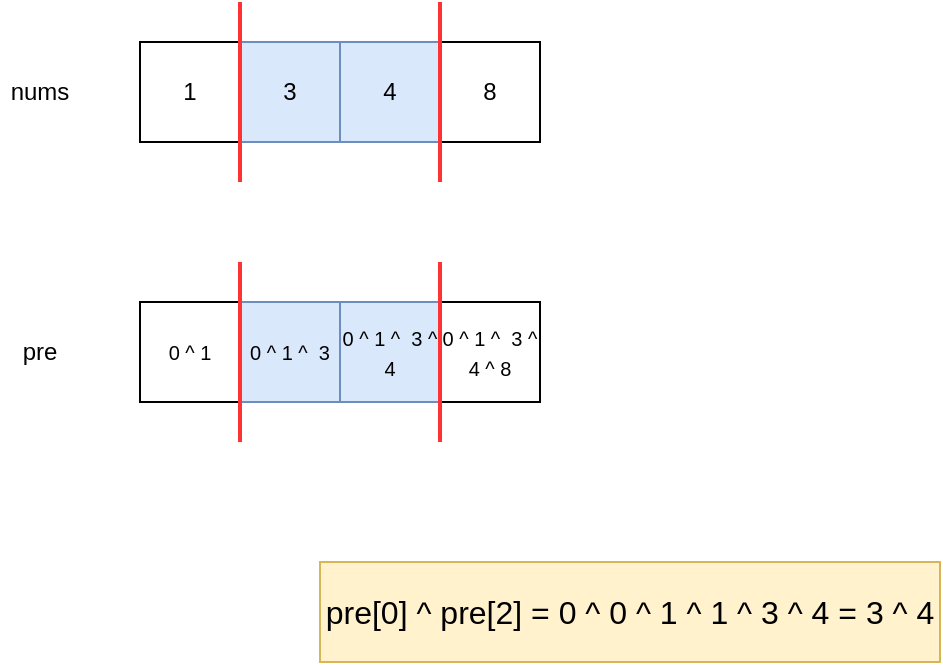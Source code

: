 <mxfile version="12.4.2" type="device" pages="1"><diagram id="8afg2Oie7sBx2dtInElw" name="Page-1"><mxGraphModel dx="1106" dy="860" grid="1" gridSize="10" guides="1" tooltips="1" connect="1" arrows="1" fold="1" page="1" pageScale="1" pageWidth="850" pageHeight="1100" math="0" shadow="0"><root><mxCell id="0"/><mxCell id="1" parent="0"/><mxCell id="pfqohYuQ8Oipi_hVdINF-1" value="1" style="whiteSpace=wrap;html=1;aspect=fixed;" vertex="1" parent="1"><mxGeometry x="180" y="180" width="50" height="50" as="geometry"/></mxCell><mxCell id="pfqohYuQ8Oipi_hVdINF-2" value="3" style="whiteSpace=wrap;html=1;aspect=fixed;fillColor=#dae8fc;strokeColor=#6c8ebf;" vertex="1" parent="1"><mxGeometry x="230" y="180" width="50" height="50" as="geometry"/></mxCell><mxCell id="pfqohYuQ8Oipi_hVdINF-3" value="4" style="whiteSpace=wrap;html=1;aspect=fixed;fillColor=#dae8fc;strokeColor=#6c8ebf;" vertex="1" parent="1"><mxGeometry x="280" y="180" width="50" height="50" as="geometry"/></mxCell><mxCell id="pfqohYuQ8Oipi_hVdINF-4" value="8" style="whiteSpace=wrap;html=1;aspect=fixed;" vertex="1" parent="1"><mxGeometry x="330" y="180" width="50" height="50" as="geometry"/></mxCell><mxCell id="pfqohYuQ8Oipi_hVdINF-5" value="" style="endArrow=none;html=1;strokeWidth=2;fillColor=#f8cecc;strokeColor=#FF3333;" edge="1" parent="1"><mxGeometry width="50" height="50" relative="1" as="geometry"><mxPoint x="230" y="250" as="sourcePoint"/><mxPoint x="230" y="160" as="targetPoint"/></mxGeometry></mxCell><mxCell id="pfqohYuQ8Oipi_hVdINF-7" value="" style="endArrow=none;html=1;strokeWidth=2;fillColor=#f8cecc;strokeColor=#FF3333;" edge="1" parent="1"><mxGeometry width="50" height="50" relative="1" as="geometry"><mxPoint x="330" y="250" as="sourcePoint"/><mxPoint x="330" y="160" as="targetPoint"/></mxGeometry></mxCell><mxCell id="pfqohYuQ8Oipi_hVdINF-9" value="&lt;font style=&quot;font-size: 10px&quot;&gt;0 ^ 1&lt;/font&gt;" style="whiteSpace=wrap;html=1;aspect=fixed;" vertex="1" parent="1"><mxGeometry x="180" y="310" width="50" height="50" as="geometry"/></mxCell><mxCell id="pfqohYuQ8Oipi_hVdINF-10" value="&lt;font style=&quot;font-size: 10px&quot;&gt;0 ^ 1 ^&amp;nbsp; 3&lt;/font&gt;" style="whiteSpace=wrap;html=1;aspect=fixed;fillColor=#dae8fc;strokeColor=#6c8ebf;" vertex="1" parent="1"><mxGeometry x="230" y="310" width="50" height="50" as="geometry"/></mxCell><mxCell id="pfqohYuQ8Oipi_hVdINF-11" value="&lt;span style=&quot;font-size: 10px&quot;&gt;0 ^ 1 ^&amp;nbsp; 3 ^ 4&lt;/span&gt;" style="whiteSpace=wrap;html=1;aspect=fixed;fillColor=#dae8fc;strokeColor=#6c8ebf;" vertex="1" parent="1"><mxGeometry x="280" y="310" width="50" height="50" as="geometry"/></mxCell><mxCell id="pfqohYuQ8Oipi_hVdINF-12" value="&lt;span style=&quot;font-size: 10px&quot;&gt;0 ^ 1 ^&amp;nbsp; 3 ^ 4 ^ 8&lt;/span&gt;" style="whiteSpace=wrap;html=1;aspect=fixed;" vertex="1" parent="1"><mxGeometry x="330" y="310" width="50" height="50" as="geometry"/></mxCell><mxCell id="pfqohYuQ8Oipi_hVdINF-13" value="" style="endArrow=none;html=1;strokeWidth=2;fillColor=#f8cecc;strokeColor=#FF3333;" edge="1" parent="1"><mxGeometry width="50" height="50" relative="1" as="geometry"><mxPoint x="230" y="380" as="sourcePoint"/><mxPoint x="230" y="290" as="targetPoint"/></mxGeometry></mxCell><mxCell id="pfqohYuQ8Oipi_hVdINF-14" value="" style="endArrow=none;html=1;strokeWidth=2;fillColor=#f8cecc;strokeColor=#FF3333;" edge="1" parent="1"><mxGeometry width="50" height="50" relative="1" as="geometry"><mxPoint x="330" y="380" as="sourcePoint"/><mxPoint x="330" y="290" as="targetPoint"/></mxGeometry></mxCell><mxCell id="pfqohYuQ8Oipi_hVdINF-15" value="nums" style="text;html=1;strokeColor=none;fillColor=none;align=center;verticalAlign=middle;whiteSpace=wrap;rounded=0;" vertex="1" parent="1"><mxGeometry x="110" y="195" width="40" height="20" as="geometry"/></mxCell><mxCell id="pfqohYuQ8Oipi_hVdINF-16" value="pre" style="text;html=1;strokeColor=none;fillColor=none;align=center;verticalAlign=middle;whiteSpace=wrap;rounded=0;" vertex="1" parent="1"><mxGeometry x="110" y="325" width="40" height="20" as="geometry"/></mxCell><mxCell id="pfqohYuQ8Oipi_hVdINF-17" value="&lt;font style=&quot;font-size: 16px&quot;&gt;pre[0] ^ pre[2] = 0 ^ 0 ^ 1 ^ 1 ^ 3 ^ 4 = 3 ^ 4&lt;/font&gt;" style="text;html=1;strokeColor=#d6b656;fillColor=#fff2cc;align=center;verticalAlign=middle;whiteSpace=wrap;rounded=0;" vertex="1" parent="1"><mxGeometry x="270" y="440" width="310" height="50" as="geometry"/></mxCell></root></mxGraphModel></diagram></mxfile>